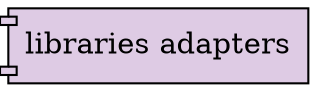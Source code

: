 digraph {
    node [fillcolor="4", style="filled", colorscheme="pastel19", shape="component"]
    c [label="libraries adapters"]
}

